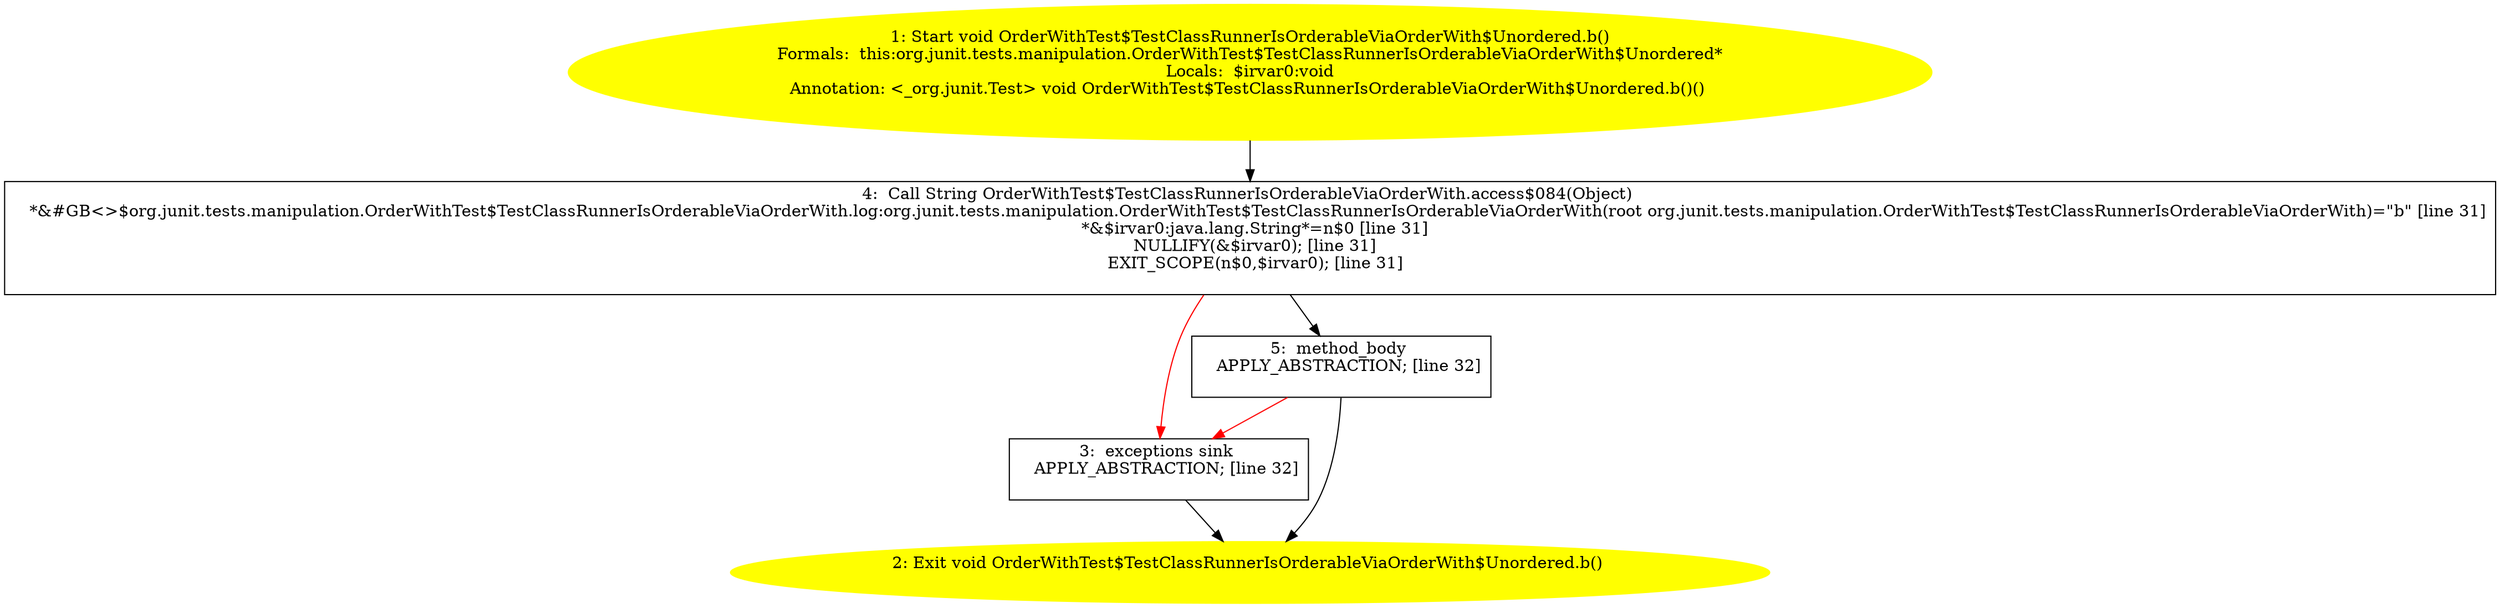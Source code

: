 /* @generated */
digraph cfg {
"org.junit.tests.manipulation.OrderWithTest$TestClassRunnerIsOrderableViaOrderWith$Unordered.b():void.0e7bfb61ceb629de4a2a5edd03ddb7c9_1" [label="1: Start void OrderWithTest$TestClassRunnerIsOrderableViaOrderWith$Unordered.b()\nFormals:  this:org.junit.tests.manipulation.OrderWithTest$TestClassRunnerIsOrderableViaOrderWith$Unordered*\nLocals:  $irvar0:void\nAnnotation: <_org.junit.Test> void OrderWithTest$TestClassRunnerIsOrderableViaOrderWith$Unordered.b()() \n  " color=yellow style=filled]
	

	 "org.junit.tests.manipulation.OrderWithTest$TestClassRunnerIsOrderableViaOrderWith$Unordered.b():void.0e7bfb61ceb629de4a2a5edd03ddb7c9_1" -> "org.junit.tests.manipulation.OrderWithTest$TestClassRunnerIsOrderableViaOrderWith$Unordered.b():void.0e7bfb61ceb629de4a2a5edd03ddb7c9_4" ;
"org.junit.tests.manipulation.OrderWithTest$TestClassRunnerIsOrderableViaOrderWith$Unordered.b():void.0e7bfb61ceb629de4a2a5edd03ddb7c9_2" [label="2: Exit void OrderWithTest$TestClassRunnerIsOrderableViaOrderWith$Unordered.b() \n  " color=yellow style=filled]
	

"org.junit.tests.manipulation.OrderWithTest$TestClassRunnerIsOrderableViaOrderWith$Unordered.b():void.0e7bfb61ceb629de4a2a5edd03ddb7c9_3" [label="3:  exceptions sink \n   APPLY_ABSTRACTION; [line 32]\n " shape="box"]
	

	 "org.junit.tests.manipulation.OrderWithTest$TestClassRunnerIsOrderableViaOrderWith$Unordered.b():void.0e7bfb61ceb629de4a2a5edd03ddb7c9_3" -> "org.junit.tests.manipulation.OrderWithTest$TestClassRunnerIsOrderableViaOrderWith$Unordered.b():void.0e7bfb61ceb629de4a2a5edd03ddb7c9_2" ;
"org.junit.tests.manipulation.OrderWithTest$TestClassRunnerIsOrderableViaOrderWith$Unordered.b():void.0e7bfb61ceb629de4a2a5edd03ddb7c9_4" [label="4:  Call String OrderWithTest$TestClassRunnerIsOrderableViaOrderWith.access$084(Object) \n   *&#GB<>$org.junit.tests.manipulation.OrderWithTest$TestClassRunnerIsOrderableViaOrderWith.log:org.junit.tests.manipulation.OrderWithTest$TestClassRunnerIsOrderableViaOrderWith(root org.junit.tests.manipulation.OrderWithTest$TestClassRunnerIsOrderableViaOrderWith)=\"b\" [line 31]\n  *&$irvar0:java.lang.String*=n$0 [line 31]\n  NULLIFY(&$irvar0); [line 31]\n  EXIT_SCOPE(n$0,$irvar0); [line 31]\n " shape="box"]
	

	 "org.junit.tests.manipulation.OrderWithTest$TestClassRunnerIsOrderableViaOrderWith$Unordered.b():void.0e7bfb61ceb629de4a2a5edd03ddb7c9_4" -> "org.junit.tests.manipulation.OrderWithTest$TestClassRunnerIsOrderableViaOrderWith$Unordered.b():void.0e7bfb61ceb629de4a2a5edd03ddb7c9_5" ;
	 "org.junit.tests.manipulation.OrderWithTest$TestClassRunnerIsOrderableViaOrderWith$Unordered.b():void.0e7bfb61ceb629de4a2a5edd03ddb7c9_4" -> "org.junit.tests.manipulation.OrderWithTest$TestClassRunnerIsOrderableViaOrderWith$Unordered.b():void.0e7bfb61ceb629de4a2a5edd03ddb7c9_3" [color="red" ];
"org.junit.tests.manipulation.OrderWithTest$TestClassRunnerIsOrderableViaOrderWith$Unordered.b():void.0e7bfb61ceb629de4a2a5edd03ddb7c9_5" [label="5:  method_body \n   APPLY_ABSTRACTION; [line 32]\n " shape="box"]
	

	 "org.junit.tests.manipulation.OrderWithTest$TestClassRunnerIsOrderableViaOrderWith$Unordered.b():void.0e7bfb61ceb629de4a2a5edd03ddb7c9_5" -> "org.junit.tests.manipulation.OrderWithTest$TestClassRunnerIsOrderableViaOrderWith$Unordered.b():void.0e7bfb61ceb629de4a2a5edd03ddb7c9_2" ;
	 "org.junit.tests.manipulation.OrderWithTest$TestClassRunnerIsOrderableViaOrderWith$Unordered.b():void.0e7bfb61ceb629de4a2a5edd03ddb7c9_5" -> "org.junit.tests.manipulation.OrderWithTest$TestClassRunnerIsOrderableViaOrderWith$Unordered.b():void.0e7bfb61ceb629de4a2a5edd03ddb7c9_3" [color="red" ];
}
